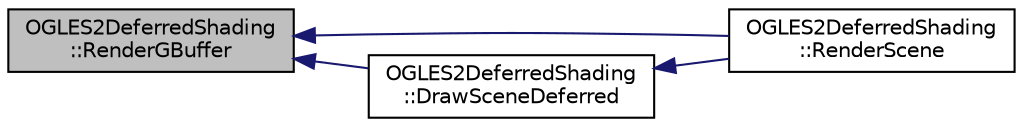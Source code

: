 digraph "OGLES2DeferredShading::RenderGBuffer"
{
  edge [fontname="Helvetica",fontsize="10",labelfontname="Helvetica",labelfontsize="10"];
  node [fontname="Helvetica",fontsize="10",shape=record];
  rankdir="LR";
  Node1 [label="OGLES2DeferredShading\l::RenderGBuffer",height=0.2,width=0.4,color="black", fillcolor="grey75", style="filled", fontcolor="black"];
  Node1 -> Node2 [dir="back",color="midnightblue",fontsize="10",style="solid"];
  Node2 [label="OGLES2DeferredShading\l::RenderScene",height=0.2,width=0.4,color="black", fillcolor="white", style="filled",URL="$class_o_g_l_e_s2_deferred_shading.html#aa5fb331badd65785c52334fadbbdf3b8"];
  Node1 -> Node3 [dir="back",color="midnightblue",fontsize="10",style="solid"];
  Node3 [label="OGLES2DeferredShading\l::DrawSceneDeferred",height=0.2,width=0.4,color="black", fillcolor="white", style="filled",URL="$class_o_g_l_e_s2_deferred_shading.html#a95f622dabbb285b762a9e0d722f58266"];
  Node3 -> Node2 [dir="back",color="midnightblue",fontsize="10",style="solid"];
}
